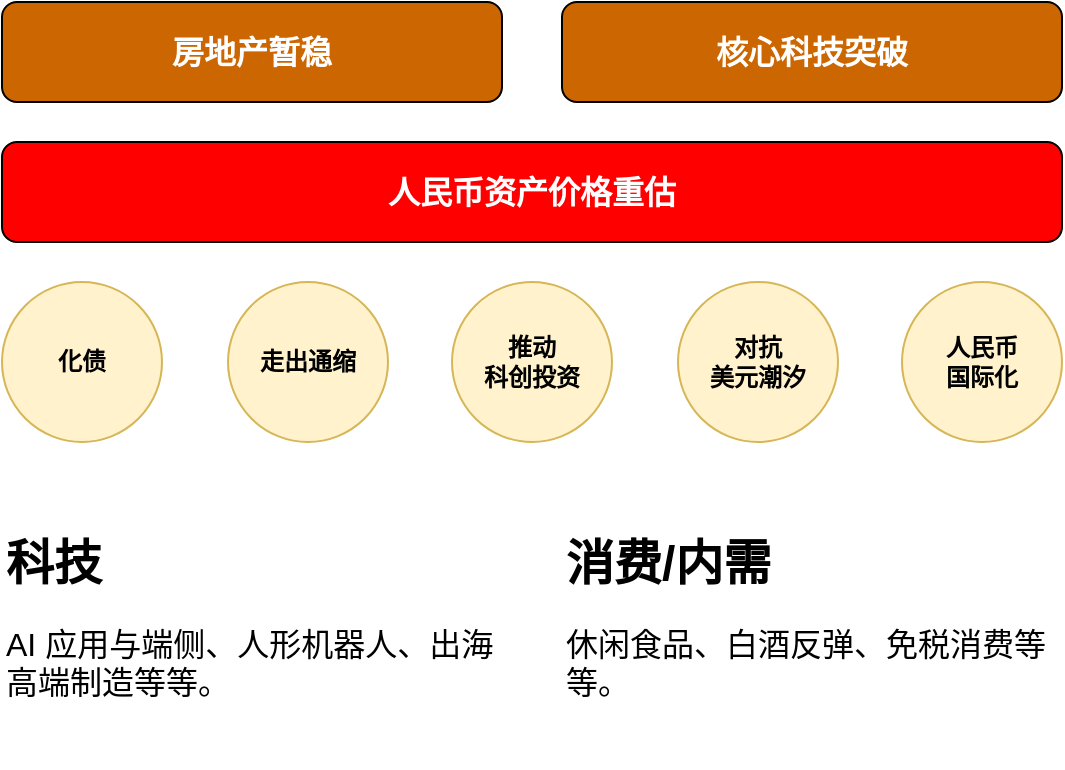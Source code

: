 <mxfile>
    <diagram id="DyHL7l8ZMHNntXRDee9p" name="第 1 页">
        <mxGraphModel dx="534" dy="565" grid="1" gridSize="10" guides="1" tooltips="1" connect="1" arrows="1" fold="1" page="1" pageScale="1" pageWidth="827" pageHeight="1169" math="0" shadow="0">
            <root>
                <mxCell id="0"/>
                <mxCell id="1" parent="0"/>
                <mxCell id="2" value="人民币资产价格重估" style="rounded=1;whiteSpace=wrap;html=1;fontStyle=1;fillColor=#FF0000;fontColor=#FFFFFF;fontSize=16;" parent="1" vertex="1">
                    <mxGeometry x="100" y="140" width="530" height="50" as="geometry"/>
                </mxCell>
                <mxCell id="4" value="房地产暂稳" style="rounded=1;whiteSpace=wrap;html=1;fontStyle=1;fillColor=#CC6600;fontColor=#FFFFFF;fontSize=16;" parent="1" vertex="1">
                    <mxGeometry x="100" y="70" width="250" height="50" as="geometry"/>
                </mxCell>
                <mxCell id="5" value="核心科技突破" style="rounded=1;whiteSpace=wrap;html=1;fontStyle=1;fillColor=#CC6600;fontColor=#FFFFFF;fontSize=16;" parent="1" vertex="1">
                    <mxGeometry x="380" y="70" width="250" height="50" as="geometry"/>
                </mxCell>
                <mxCell id="6" value="化债" style="ellipse;whiteSpace=wrap;html=1;aspect=fixed;fontStyle=1;fillColor=#fff2cc;strokeColor=#d6b656;" parent="1" vertex="1">
                    <mxGeometry x="100" y="210" width="80" height="80" as="geometry"/>
                </mxCell>
                <mxCell id="7" value="走出通缩" style="ellipse;whiteSpace=wrap;html=1;aspect=fixed;fontStyle=1;fillColor=#fff2cc;strokeColor=#d6b656;" parent="1" vertex="1">
                    <mxGeometry x="213" y="210" width="80" height="80" as="geometry"/>
                </mxCell>
                <mxCell id="8" value="推动&lt;br&gt;科创投资" style="ellipse;whiteSpace=wrap;html=1;aspect=fixed;fontStyle=1;fillColor=#fff2cc;strokeColor=#d6b656;" parent="1" vertex="1">
                    <mxGeometry x="325" y="210" width="80" height="80" as="geometry"/>
                </mxCell>
                <mxCell id="9" value="对抗&lt;br&gt;美元潮汐" style="ellipse;whiteSpace=wrap;html=1;aspect=fixed;fontStyle=1;fillColor=#fff2cc;strokeColor=#d6b656;" parent="1" vertex="1">
                    <mxGeometry x="438" y="210" width="80" height="80" as="geometry"/>
                </mxCell>
                <mxCell id="10" value="&lt;span style=&quot;color: rgb(0, 0, 0);&quot;&gt;人民币&lt;/span&gt;&lt;br&gt;&lt;span style=&quot;color: rgb(0, 0, 0);&quot;&gt;国际化&lt;/span&gt;" style="ellipse;whiteSpace=wrap;html=1;aspect=fixed;fontStyle=1;fillColor=#fff2cc;strokeColor=#d6b656;" parent="1" vertex="1">
                    <mxGeometry x="550" y="210" width="80" height="80" as="geometry"/>
                </mxCell>
                <mxCell id="11" value="&lt;h1 style=&quot;margin-top: 0px;&quot;&gt;科技&lt;/h1&gt;&lt;p&gt;&lt;font style=&quot;font-size: 16px;&quot;&gt;AI 应用与端侧、人形机器人、出海高端制造等等。&lt;/font&gt;&lt;/p&gt;" style="text;html=1;whiteSpace=wrap;overflow=hidden;rounded=0;" vertex="1" parent="1">
                    <mxGeometry x="100" y="330" width="250" height="120" as="geometry"/>
                </mxCell>
                <mxCell id="12" value="&lt;h1 style=&quot;margin-top: 0px;&quot;&gt;消费/内需&lt;/h1&gt;&lt;p&gt;&lt;span style=&quot;font-size: 16px;&quot;&gt;休闲食品、白酒反弹、免税消费等等。&lt;/span&gt;&lt;/p&gt;" style="text;html=1;whiteSpace=wrap;overflow=hidden;rounded=0;" vertex="1" parent="1">
                    <mxGeometry x="380" y="330" width="250" height="120" as="geometry"/>
                </mxCell>
            </root>
        </mxGraphModel>
    </diagram>
</mxfile>